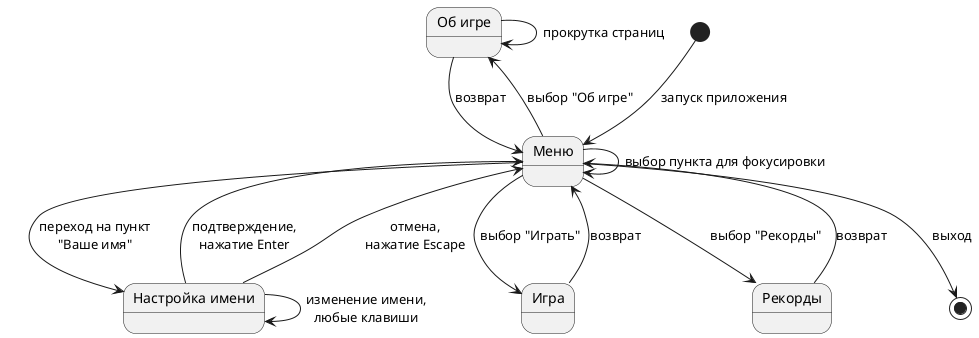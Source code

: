 @startuml Диаграмма состояний приложения

state "Об игре" as Об_игре
state "Настройка имени" as Имя

[*] --> Меню : запуск приложения
Меню --> Меню : выбор пункта для фокусировки
Меню --> Игра : выбор "Играть"
Меню --> Рекорды : выбор "Рекорды"
Меню --> Об_игре : выбор "Об игре"
Меню --> Имя : переход на пункт\n"Ваше имя"
Меню --> [*] : выход

Игра --> Меню : возврат

Об_игре --> Об_игре : прокрутка страниц
Об_игре --> Меню : возврат

Рекорды --> Меню : возврат

Имя --> Имя : изменение имени,\nлюбые клавиши
Имя --> Меню : подтверждение,\nнажатие Enter
Имя --> Меню : отмена,\nнажатие Escape

@enduml